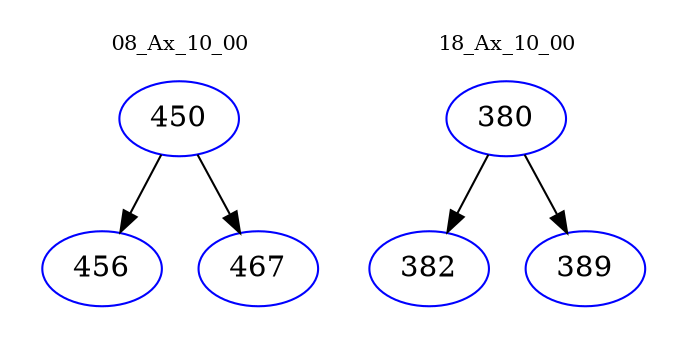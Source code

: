 digraph{
subgraph cluster_0 {
color = white
label = "08_Ax_10_00";
fontsize=10;
T0_450 [label="450", color="blue"]
T0_450 -> T0_456 [color="black"]
T0_456 [label="456", color="blue"]
T0_450 -> T0_467 [color="black"]
T0_467 [label="467", color="blue"]
}
subgraph cluster_1 {
color = white
label = "18_Ax_10_00";
fontsize=10;
T1_380 [label="380", color="blue"]
T1_380 -> T1_382 [color="black"]
T1_382 [label="382", color="blue"]
T1_380 -> T1_389 [color="black"]
T1_389 [label="389", color="blue"]
}
}
